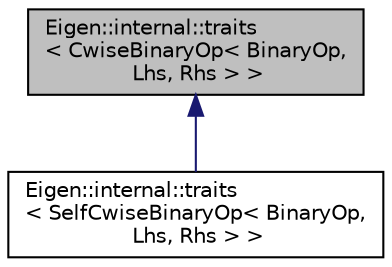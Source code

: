 digraph "Eigen::internal::traits&lt; CwiseBinaryOp&lt; BinaryOp, Lhs, Rhs &gt; &gt;"
{
  edge [fontname="Helvetica",fontsize="10",labelfontname="Helvetica",labelfontsize="10"];
  node [fontname="Helvetica",fontsize="10",shape=record];
  Node1 [label="Eigen::internal::traits\l\< CwiseBinaryOp\< BinaryOp,\l Lhs, Rhs \> \>",height=0.2,width=0.4,color="black", fillcolor="grey75", style="filled" fontcolor="black"];
  Node1 -> Node2 [dir="back",color="midnightblue",fontsize="10",style="solid",fontname="Helvetica"];
  Node2 [label="Eigen::internal::traits\l\< SelfCwiseBinaryOp\< BinaryOp,\l Lhs, Rhs \> \>",height=0.2,width=0.4,color="black", fillcolor="white", style="filled",URL="$structEigen_1_1internal_1_1traits_3_01SelfCwiseBinaryOp_3_01BinaryOp_00_01Lhs_00_01Rhs_01_4_01_4.html"];
}

